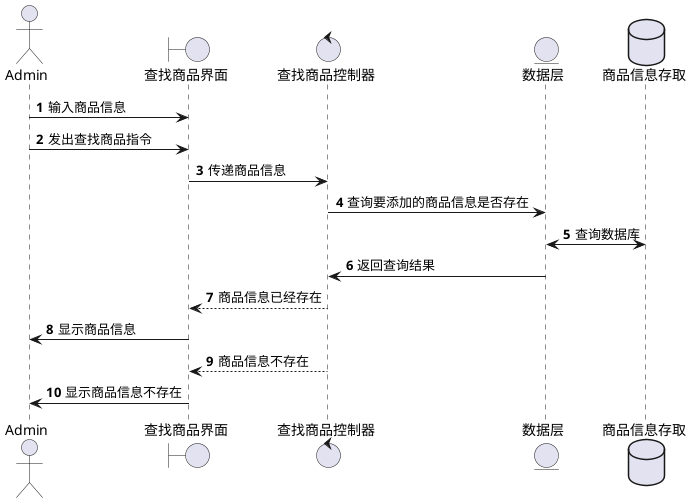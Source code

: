 @startuml
'https://plantuml.com/sequence-diagram

autonumber

actor Admin
boundary 查找商品界面 as inout
control 查找商品控制器 as ctrl
entity 数据层 as dao
database 商品信息存取 as db

Admin -> inout : 输入商品信息
Admin -> inout : 发出查找商品指令
inout -> ctrl : 传递商品信息
ctrl -> dao : 查询要添加的商品信息是否存在
dao <-> db : 查询数据库
dao -> ctrl : 返回查询结果

ctrl --> inout : 商品信息已经存在
inout -> Admin : 显示商品信息

ctrl --> inout : 商品信息不存在
inout -> Admin : 显示商品信息不存在


@enduml
